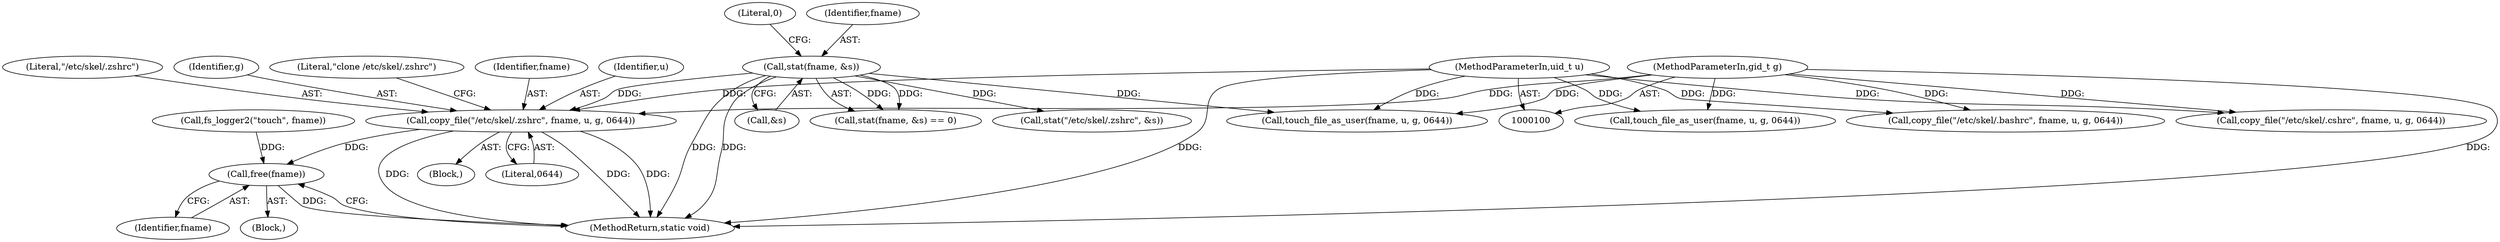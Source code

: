 digraph "1_firejail_38d418505e9ee2d326557e5639e8da49c298858f@pointer" {
"1000154" [label="(Call,copy_file(\"/etc/skel/.zshrc\", fname, u, g, 0644))"];
"1000140" [label="(Call,stat(fname, &s))"];
"1000102" [label="(MethodParameterIn,uid_t u)"];
"1000103" [label="(MethodParameterIn,gid_t g)"];
"1000172" [label="(Call,free(fname))"];
"1000157" [label="(Identifier,u)"];
"1000155" [label="(Literal,\"/etc/skel/.zshrc\")"];
"1000158" [label="(Identifier,g)"];
"1000144" [label="(Literal,0)"];
"1000148" [label="(Call,stat(\"/etc/skel/.zshrc\", &s))"];
"1000159" [label="(Literal,0644)"];
"1000125" [label="(Block,)"];
"1000142" [label="(Call,&s)"];
"1000169" [label="(Call,fs_logger2(\"touch\", fname))"];
"1000102" [label="(MethodParameterIn,uid_t u)"];
"1000140" [label="(Call,stat(fname, &s))"];
"1000225" [label="(Call,touch_file_as_user(fname, u, g, 0644))"];
"1000172" [label="(Call,free(fname))"];
"1000215" [label="(Call,copy_file(\"/etc/skel/.cshrc\", fname, u, g, 0644))"];
"1000275" [label="(MethodReturn,static void)"];
"1000141" [label="(Identifier,fname)"];
"1000164" [label="(Call,touch_file_as_user(fname, u, g, 0644))"];
"1000161" [label="(Literal,\"clone /etc/skel/.zshrc\")"];
"1000173" [label="(Identifier,fname)"];
"1000139" [label="(Call,stat(fname, &s) == 0)"];
"1000156" [label="(Identifier,fname)"];
"1000265" [label="(Call,copy_file(\"/etc/skel/.bashrc\", fname, u, g, 0644))"];
"1000153" [label="(Block,)"];
"1000103" [label="(MethodParameterIn,gid_t g)"];
"1000154" [label="(Call,copy_file(\"/etc/skel/.zshrc\", fname, u, g, 0644))"];
"1000154" -> "1000153"  [label="AST: "];
"1000154" -> "1000159"  [label="CFG: "];
"1000155" -> "1000154"  [label="AST: "];
"1000156" -> "1000154"  [label="AST: "];
"1000157" -> "1000154"  [label="AST: "];
"1000158" -> "1000154"  [label="AST: "];
"1000159" -> "1000154"  [label="AST: "];
"1000161" -> "1000154"  [label="CFG: "];
"1000154" -> "1000275"  [label="DDG: "];
"1000154" -> "1000275"  [label="DDG: "];
"1000154" -> "1000275"  [label="DDG: "];
"1000140" -> "1000154"  [label="DDG: "];
"1000102" -> "1000154"  [label="DDG: "];
"1000103" -> "1000154"  [label="DDG: "];
"1000154" -> "1000172"  [label="DDG: "];
"1000140" -> "1000139"  [label="AST: "];
"1000140" -> "1000142"  [label="CFG: "];
"1000141" -> "1000140"  [label="AST: "];
"1000142" -> "1000140"  [label="AST: "];
"1000144" -> "1000140"  [label="CFG: "];
"1000140" -> "1000275"  [label="DDG: "];
"1000140" -> "1000275"  [label="DDG: "];
"1000140" -> "1000139"  [label="DDG: "];
"1000140" -> "1000139"  [label="DDG: "];
"1000140" -> "1000148"  [label="DDG: "];
"1000140" -> "1000164"  [label="DDG: "];
"1000102" -> "1000100"  [label="AST: "];
"1000102" -> "1000275"  [label="DDG: "];
"1000102" -> "1000164"  [label="DDG: "];
"1000102" -> "1000215"  [label="DDG: "];
"1000102" -> "1000225"  [label="DDG: "];
"1000102" -> "1000265"  [label="DDG: "];
"1000103" -> "1000100"  [label="AST: "];
"1000103" -> "1000275"  [label="DDG: "];
"1000103" -> "1000164"  [label="DDG: "];
"1000103" -> "1000215"  [label="DDG: "];
"1000103" -> "1000225"  [label="DDG: "];
"1000103" -> "1000265"  [label="DDG: "];
"1000172" -> "1000125"  [label="AST: "];
"1000172" -> "1000173"  [label="CFG: "];
"1000173" -> "1000172"  [label="AST: "];
"1000275" -> "1000172"  [label="CFG: "];
"1000172" -> "1000275"  [label="DDG: "];
"1000169" -> "1000172"  [label="DDG: "];
}
